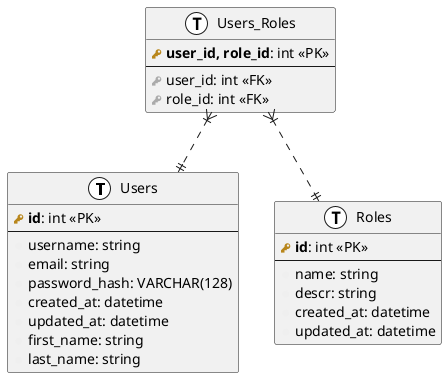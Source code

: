 @startuml

!define primary_key(x) <b><color:#b8861b><&key></color> x</b>
!define foreign_key(x) <color:#aaaaaa><&key></color> x
!define column(x) <color:#efefef><&media-record></color> x
!define table(x) entity x << (T, white) >>

table(Users) {
  primary_key(id): int <<PK>>
  --
  column(username): string
  column(email): string
  column(password_hash): VARCHAR(128)
  column(created_at): datetime
  column(updated_at): datetime
  column(first_name): string
  column(last_name): string
}

table(Roles) {
  primary_key(id): int <<PK>>
  --
  column(name): string
  column(descr): string
  column(created_at): datetime
  column(updated_at): datetime
}

table(Users_Roles) {
    primary_key("user_id, role_id"): int <<PK>>
    --
    foreign_key(user_id): int <<FK>>
    foreign_key(role_id): int <<FK>>
}

Users_Roles }|..|| Users
Users_Roles }|..|| Roles

@enduml
